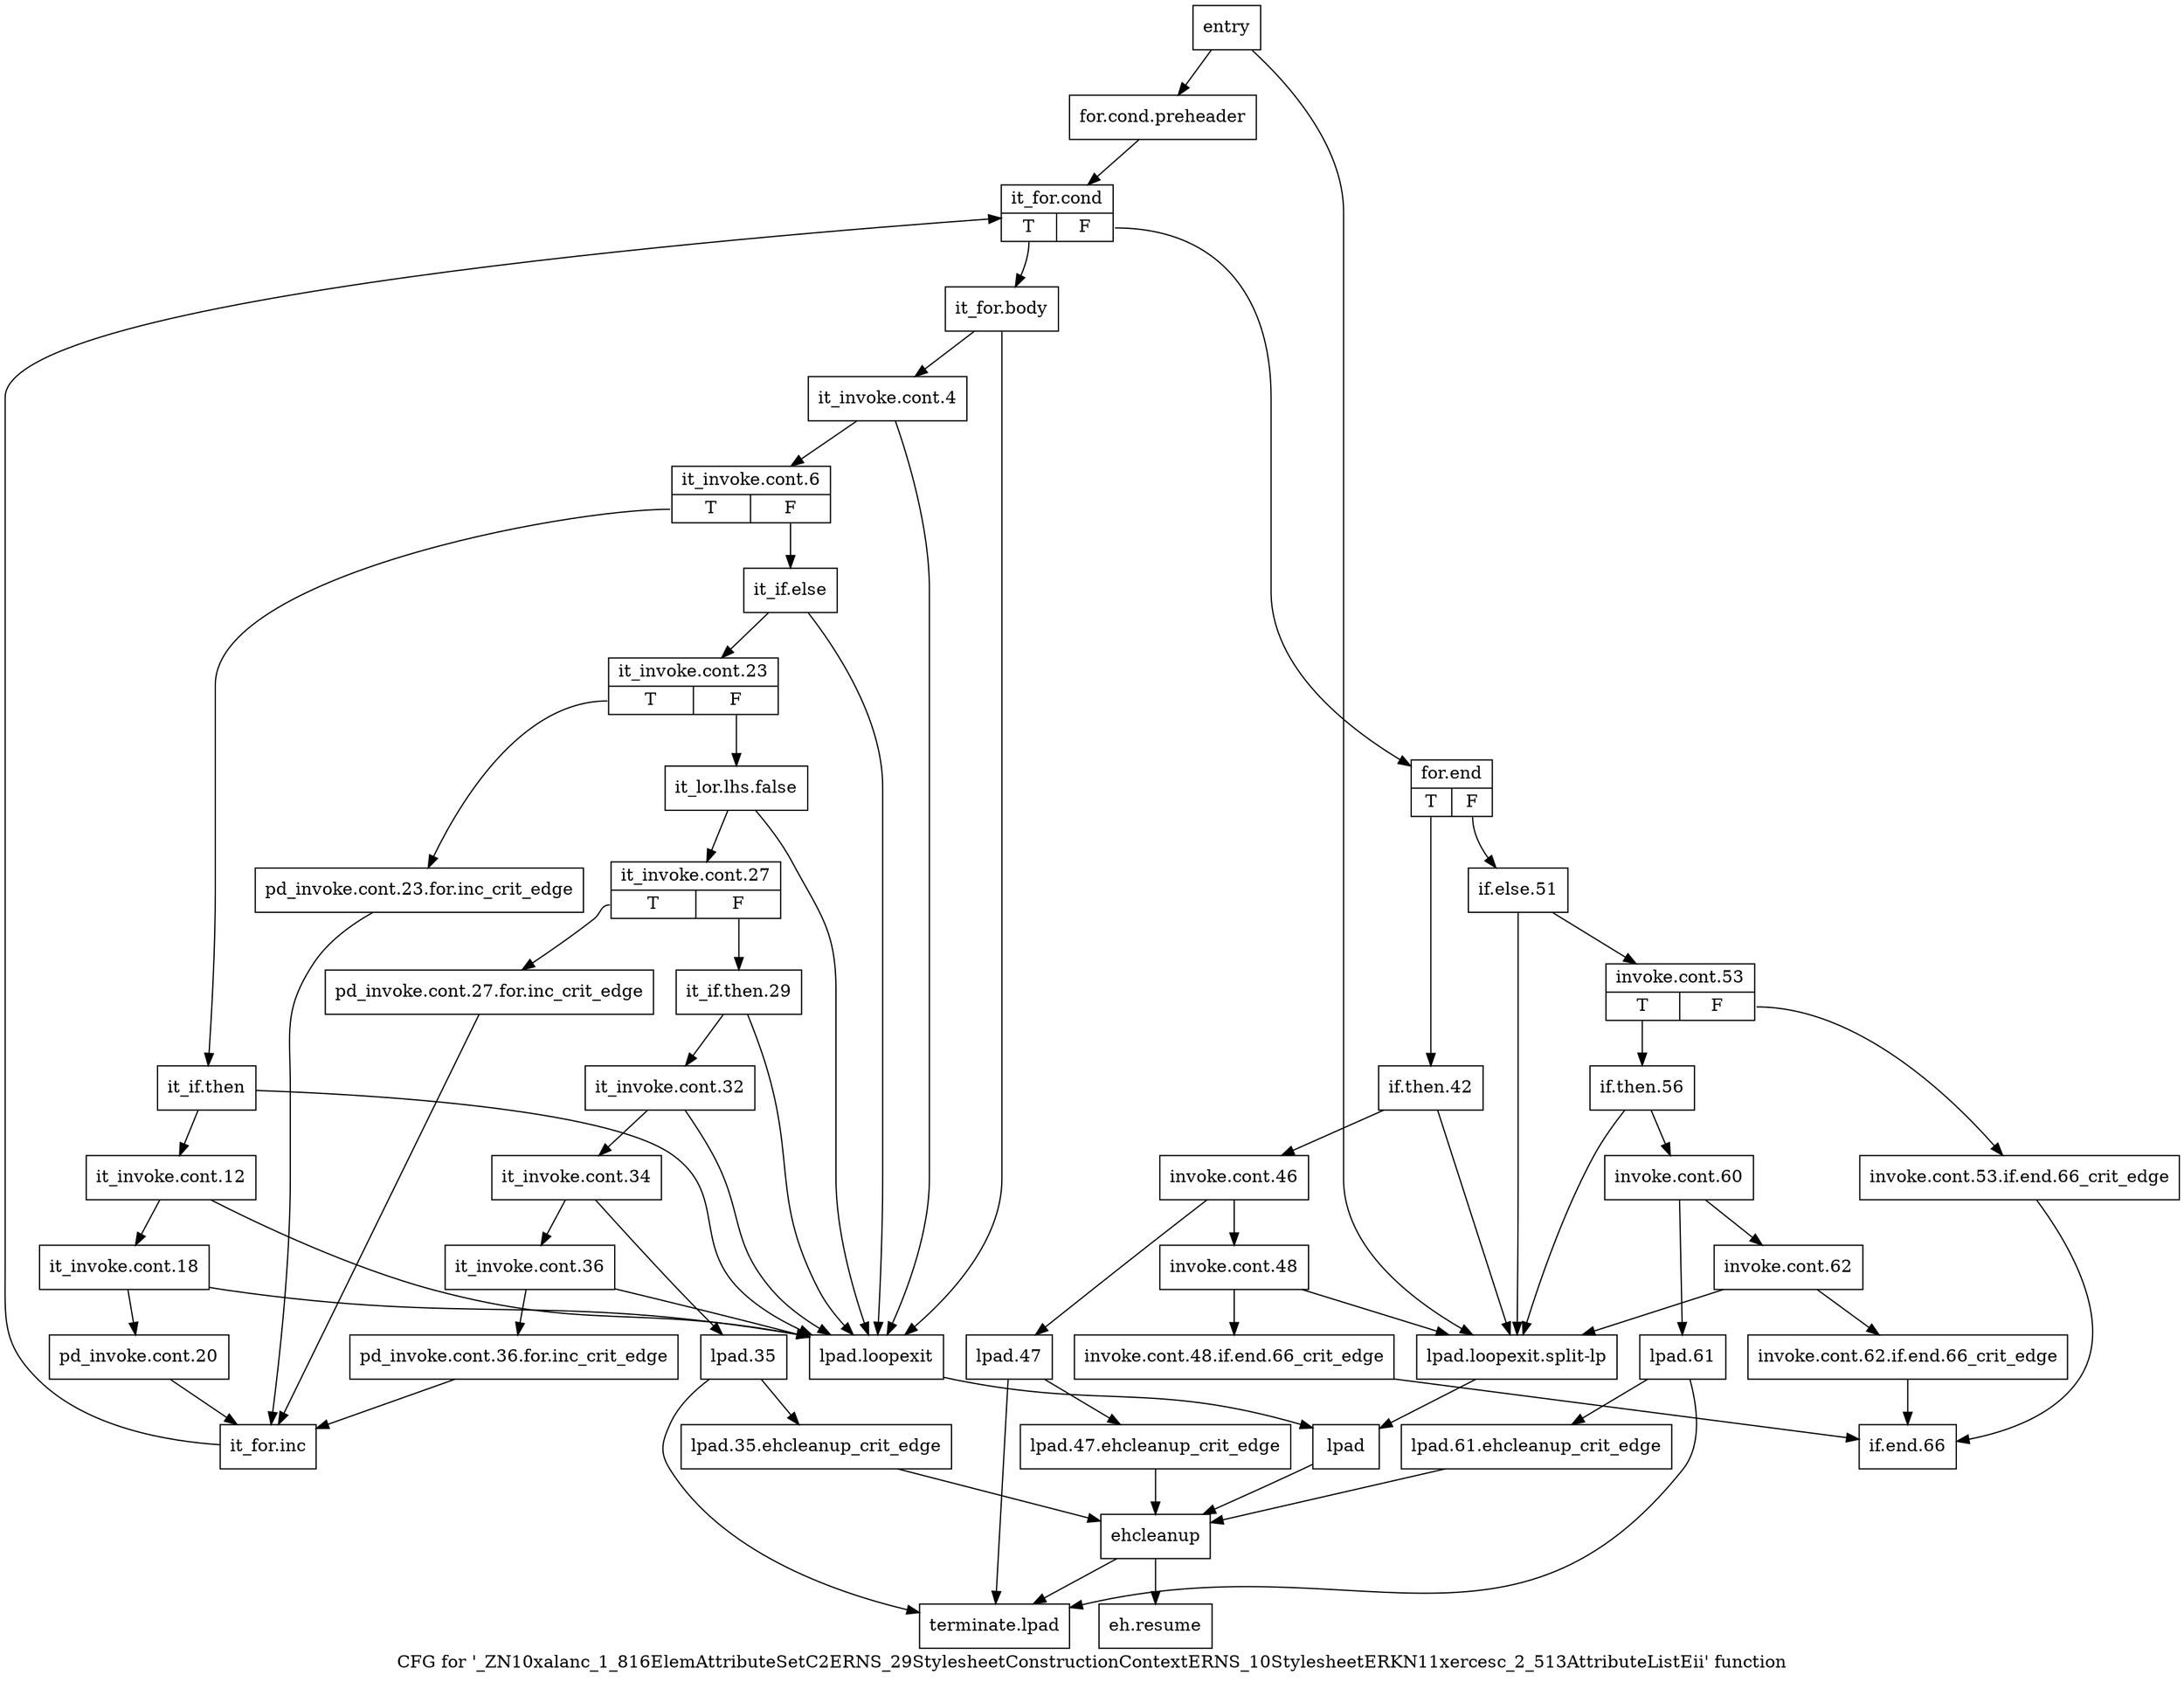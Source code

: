 digraph "CFG for '_ZN10xalanc_1_816ElemAttributeSetC2ERNS_29StylesheetConstructionContextERNS_10StylesheetERKN11xercesc_2_513AttributeListEii' function" {
	label="CFG for '_ZN10xalanc_1_816ElemAttributeSetC2ERNS_29StylesheetConstructionContextERNS_10StylesheetERKN11xercesc_2_513AttributeListEii' function";

	Node0x70b5e10 [shape=record,label="{entry}"];
	Node0x70b5e10 -> Node0x70b5e60;
	Node0x70b5e10 -> Node0x70b6180;
	Node0x70b5e60 [shape=record,label="{for.cond.preheader}"];
	Node0x70b5e60 -> Node0x70b5eb0;
	Node0x70b5eb0 [shape=record,label="{it_for.cond|{<s0>T|<s1>F}}"];
	Node0x70b5eb0:s0 -> Node0x70b5f00;
	Node0x70b5eb0:s1 -> Node0x70b6680;
	Node0x70b5f00 [shape=record,label="{it_for.body}"];
	Node0x70b5f00 -> Node0x70b5f50;
	Node0x70b5f00 -> Node0x70b6130;
	Node0x70b5f50 [shape=record,label="{it_invoke.cont.4}"];
	Node0x70b5f50 -> Node0x70b5fa0;
	Node0x70b5f50 -> Node0x70b6130;
	Node0x70b5fa0 [shape=record,label="{it_invoke.cont.6|{<s0>T|<s1>F}}"];
	Node0x70b5fa0:s0 -> Node0x70b5ff0;
	Node0x70b5fa0:s1 -> Node0x70b6220;
	Node0x70b5ff0 [shape=record,label="{it_if.then}"];
	Node0x70b5ff0 -> Node0x70b6040;
	Node0x70b5ff0 -> Node0x70b6130;
	Node0x70b6040 [shape=record,label="{it_invoke.cont.12}"];
	Node0x70b6040 -> Node0x70b6090;
	Node0x70b6040 -> Node0x70b6130;
	Node0x70b6090 [shape=record,label="{it_invoke.cont.18}"];
	Node0x70b6090 -> Node0x70b60e0;
	Node0x70b6090 -> Node0x70b6130;
	Node0x70b60e0 [shape=record,label="{pd_invoke.cont.20}"];
	Node0x70b60e0 -> Node0x70b6630;
	Node0x70b6130 [shape=record,label="{lpad.loopexit}"];
	Node0x70b6130 -> Node0x70b61d0;
	Node0x70b6180 [shape=record,label="{lpad.loopexit.split-lp}"];
	Node0x70b6180 -> Node0x70b61d0;
	Node0x70b61d0 [shape=record,label="{lpad}"];
	Node0x70b61d0 -> Node0x70b6bd0;
	Node0x70b6220 [shape=record,label="{it_if.else}"];
	Node0x70b6220 -> Node0x70b6270;
	Node0x70b6220 -> Node0x70b6130;
	Node0x70b6270 [shape=record,label="{it_invoke.cont.23|{<s0>T|<s1>F}}"];
	Node0x70b6270:s0 -> Node0x70b62c0;
	Node0x70b6270:s1 -> Node0x70b6310;
	Node0x70b62c0 [shape=record,label="{pd_invoke.cont.23.for.inc_crit_edge}"];
	Node0x70b62c0 -> Node0x70b6630;
	Node0x70b6310 [shape=record,label="{it_lor.lhs.false}"];
	Node0x70b6310 -> Node0x70b6360;
	Node0x70b6310 -> Node0x70b6130;
	Node0x70b6360 [shape=record,label="{it_invoke.cont.27|{<s0>T|<s1>F}}"];
	Node0x70b6360:s0 -> Node0x70b63b0;
	Node0x70b6360:s1 -> Node0x70b6400;
	Node0x70b63b0 [shape=record,label="{pd_invoke.cont.27.for.inc_crit_edge}"];
	Node0x70b63b0 -> Node0x70b6630;
	Node0x70b6400 [shape=record,label="{it_if.then.29}"];
	Node0x70b6400 -> Node0x70b6450;
	Node0x70b6400 -> Node0x70b6130;
	Node0x70b6450 [shape=record,label="{it_invoke.cont.32}"];
	Node0x70b6450 -> Node0x70b64a0;
	Node0x70b6450 -> Node0x70b6130;
	Node0x70b64a0 [shape=record,label="{it_invoke.cont.34}"];
	Node0x70b64a0 -> Node0x70b64f0;
	Node0x70b64a0 -> Node0x70b6590;
	Node0x70b64f0 [shape=record,label="{it_invoke.cont.36}"];
	Node0x70b64f0 -> Node0x70b6540;
	Node0x70b64f0 -> Node0x70b6130;
	Node0x70b6540 [shape=record,label="{pd_invoke.cont.36.for.inc_crit_edge}"];
	Node0x70b6540 -> Node0x70b6630;
	Node0x70b6590 [shape=record,label="{lpad.35}"];
	Node0x70b6590 -> Node0x70b65e0;
	Node0x70b6590 -> Node0x70b6c70;
	Node0x70b65e0 [shape=record,label="{lpad.35.ehcleanup_crit_edge}"];
	Node0x70b65e0 -> Node0x70b6bd0;
	Node0x70b6630 [shape=record,label="{it_for.inc}"];
	Node0x70b6630 -> Node0x70b5eb0;
	Node0x70b6680 [shape=record,label="{for.end|{<s0>T|<s1>F}}"];
	Node0x70b6680:s0 -> Node0x70b66d0;
	Node0x70b6680:s1 -> Node0x70b68b0;
	Node0x70b66d0 [shape=record,label="{if.then.42}"];
	Node0x70b66d0 -> Node0x70b6720;
	Node0x70b66d0 -> Node0x70b6180;
	Node0x70b6720 [shape=record,label="{invoke.cont.46}"];
	Node0x70b6720 -> Node0x70b6770;
	Node0x70b6720 -> Node0x70b6810;
	Node0x70b6770 [shape=record,label="{invoke.cont.48}"];
	Node0x70b6770 -> Node0x70b67c0;
	Node0x70b6770 -> Node0x70b6180;
	Node0x70b67c0 [shape=record,label="{invoke.cont.48.if.end.66_crit_edge}"];
	Node0x70b67c0 -> Node0x70b6b80;
	Node0x70b6810 [shape=record,label="{lpad.47}"];
	Node0x70b6810 -> Node0x70b6860;
	Node0x70b6810 -> Node0x70b6c70;
	Node0x70b6860 [shape=record,label="{lpad.47.ehcleanup_crit_edge}"];
	Node0x70b6860 -> Node0x70b6bd0;
	Node0x70b68b0 [shape=record,label="{if.else.51}"];
	Node0x70b68b0 -> Node0x70b6900;
	Node0x70b68b0 -> Node0x70b6180;
	Node0x70b6900 [shape=record,label="{invoke.cont.53|{<s0>T|<s1>F}}"];
	Node0x70b6900:s0 -> Node0x70b69a0;
	Node0x70b6900:s1 -> Node0x70b6950;
	Node0x70b6950 [shape=record,label="{invoke.cont.53.if.end.66_crit_edge}"];
	Node0x70b6950 -> Node0x70b6b80;
	Node0x70b69a0 [shape=record,label="{if.then.56}"];
	Node0x70b69a0 -> Node0x70b69f0;
	Node0x70b69a0 -> Node0x70b6180;
	Node0x70b69f0 [shape=record,label="{invoke.cont.60}"];
	Node0x70b69f0 -> Node0x70b6a40;
	Node0x70b69f0 -> Node0x70b6ae0;
	Node0x70b6a40 [shape=record,label="{invoke.cont.62}"];
	Node0x70b6a40 -> Node0x70b6a90;
	Node0x70b6a40 -> Node0x70b6180;
	Node0x70b6a90 [shape=record,label="{invoke.cont.62.if.end.66_crit_edge}"];
	Node0x70b6a90 -> Node0x70b6b80;
	Node0x70b6ae0 [shape=record,label="{lpad.61}"];
	Node0x70b6ae0 -> Node0x70b6b30;
	Node0x70b6ae0 -> Node0x70b6c70;
	Node0x70b6b30 [shape=record,label="{lpad.61.ehcleanup_crit_edge}"];
	Node0x70b6b30 -> Node0x70b6bd0;
	Node0x70b6b80 [shape=record,label="{if.end.66}"];
	Node0x70b6bd0 [shape=record,label="{ehcleanup}"];
	Node0x70b6bd0 -> Node0x70b6c20;
	Node0x70b6bd0 -> Node0x70b6c70;
	Node0x70b6c20 [shape=record,label="{eh.resume}"];
	Node0x70b6c70 [shape=record,label="{terminate.lpad}"];
}
